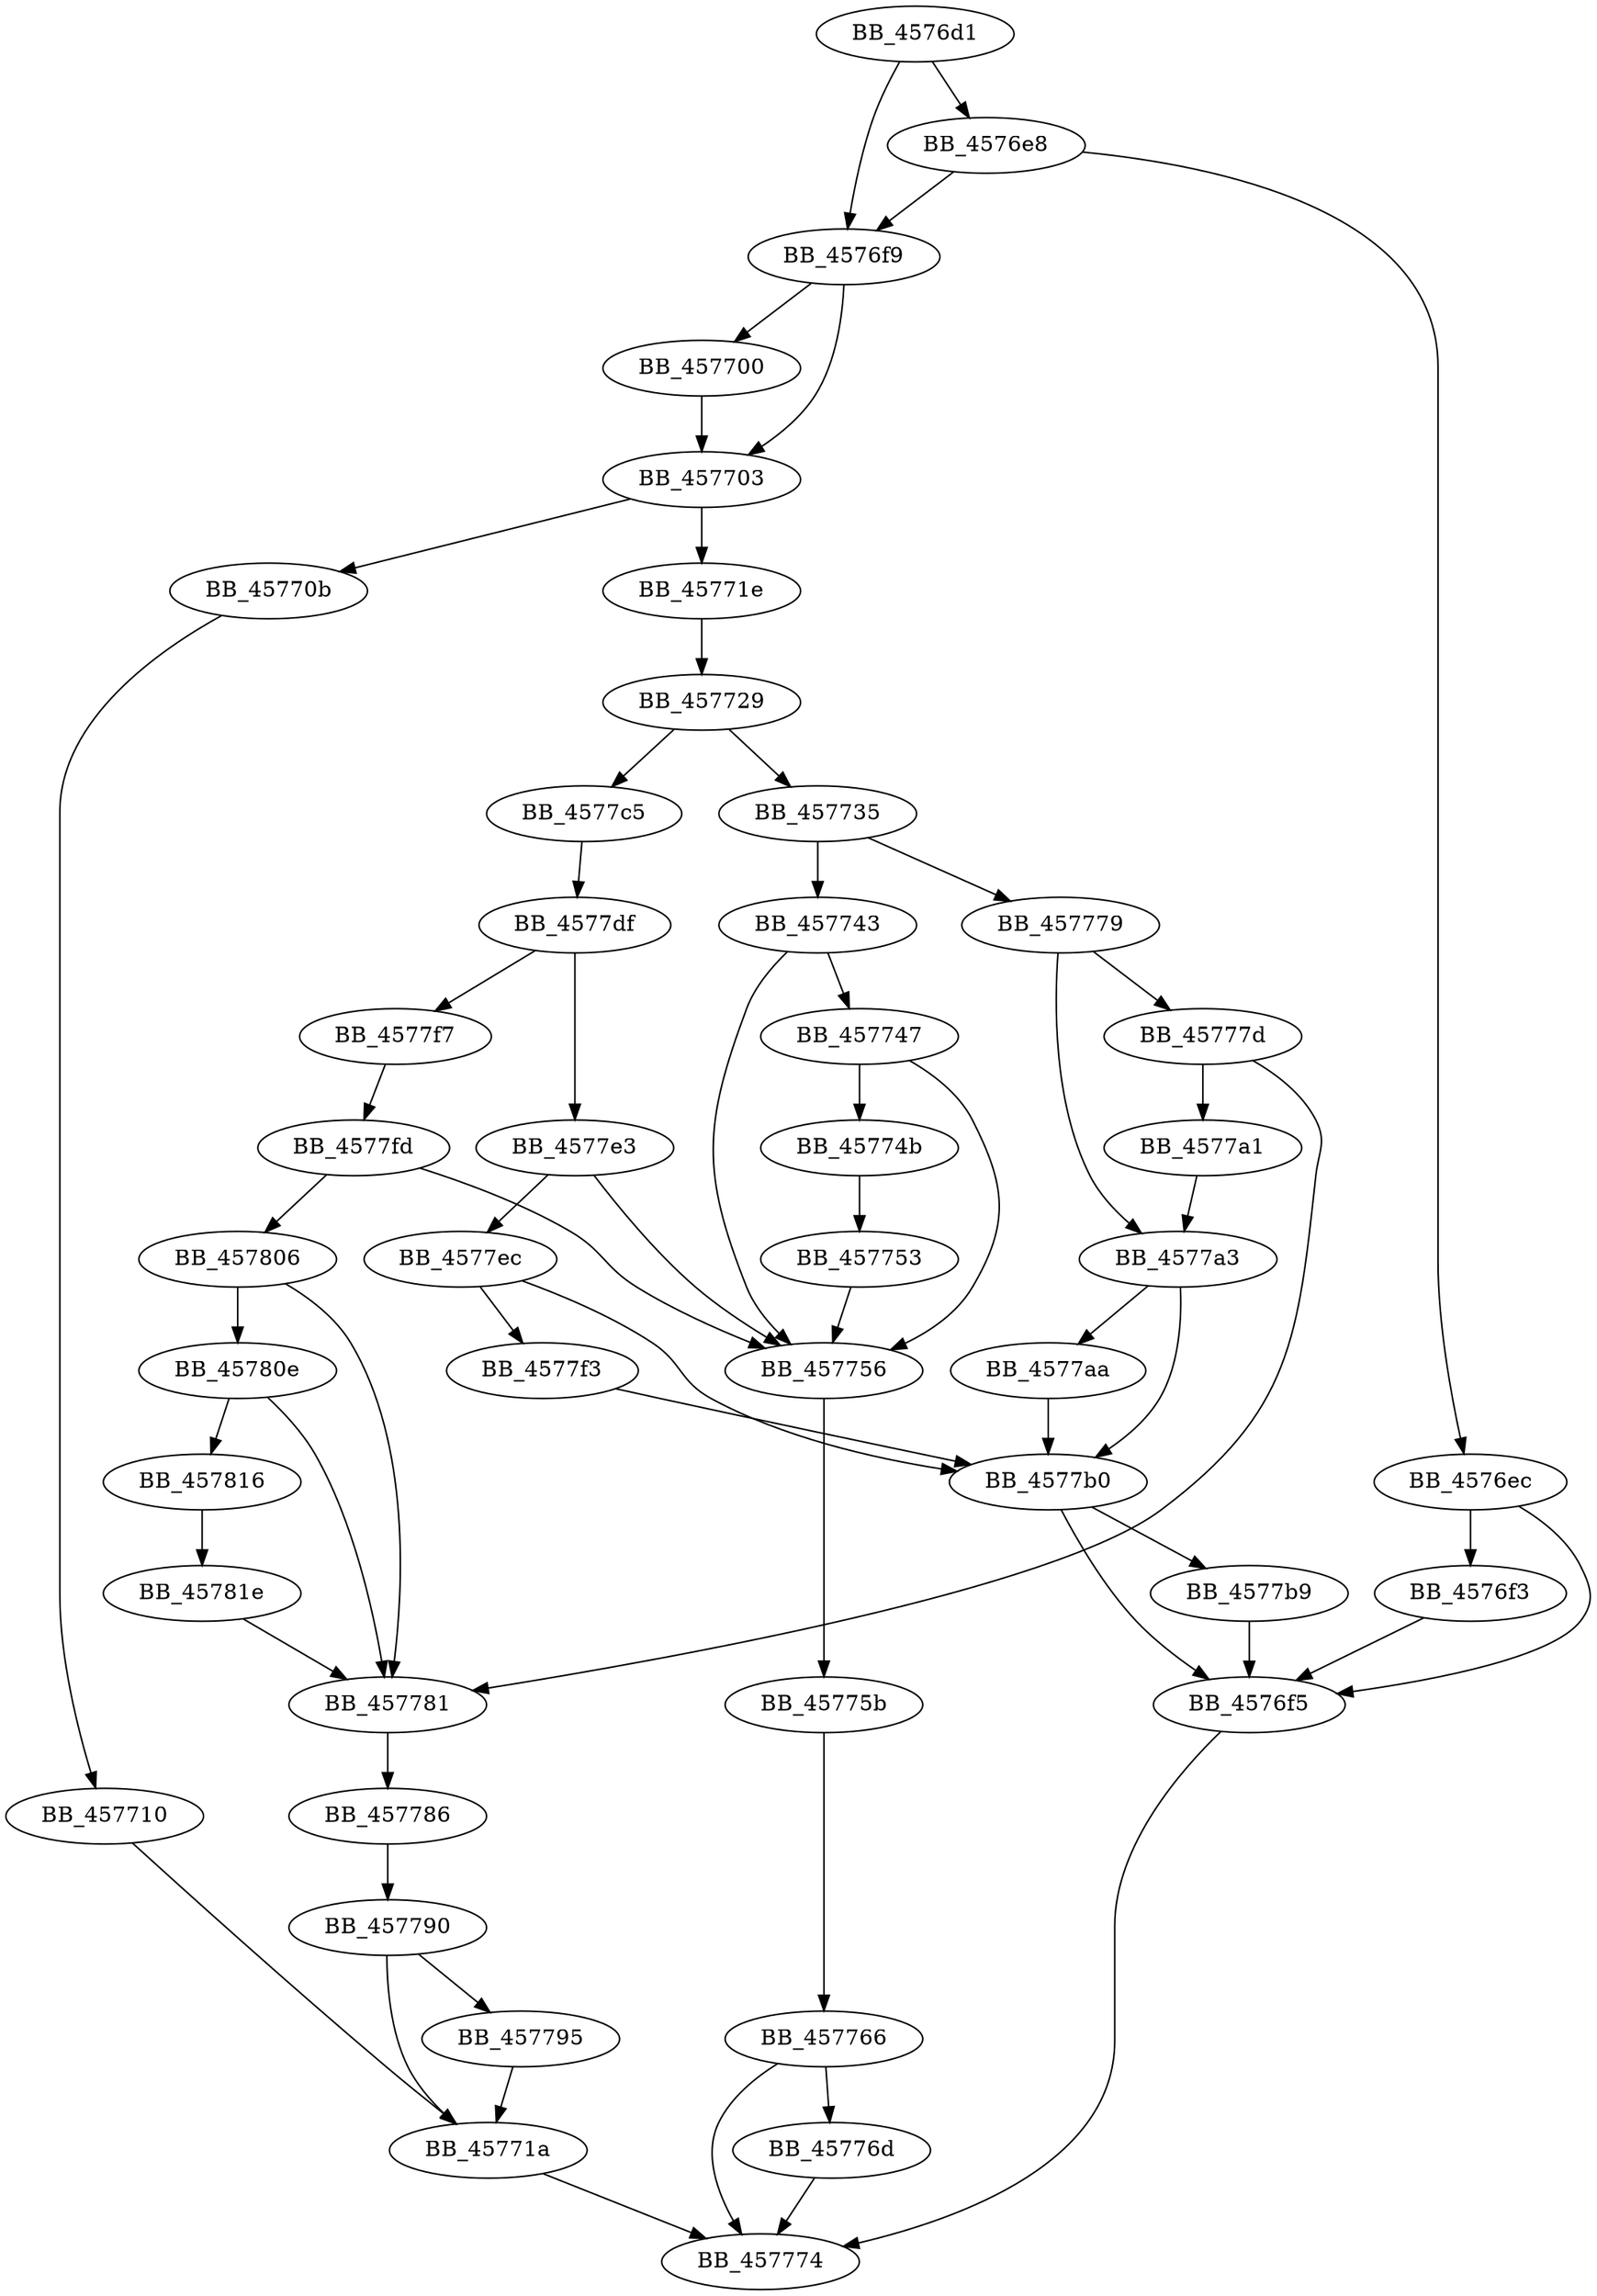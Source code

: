 DiGraph sub_4576D1{
BB_4576d1->BB_4576e8
BB_4576d1->BB_4576f9
BB_4576e8->BB_4576ec
BB_4576e8->BB_4576f9
BB_4576ec->BB_4576f3
BB_4576ec->BB_4576f5
BB_4576f3->BB_4576f5
BB_4576f5->BB_457774
BB_4576f9->BB_457700
BB_4576f9->BB_457703
BB_457700->BB_457703
BB_457703->BB_45770b
BB_457703->BB_45771e
BB_45770b->BB_457710
BB_457710->BB_45771a
BB_45771a->BB_457774
BB_45771e->BB_457729
BB_457729->BB_457735
BB_457729->BB_4577c5
BB_457735->BB_457743
BB_457735->BB_457779
BB_457743->BB_457747
BB_457743->BB_457756
BB_457747->BB_45774b
BB_457747->BB_457756
BB_45774b->BB_457753
BB_457753->BB_457756
BB_457756->BB_45775b
BB_45775b->BB_457766
BB_457766->BB_45776d
BB_457766->BB_457774
BB_45776d->BB_457774
BB_457779->BB_45777d
BB_457779->BB_4577a3
BB_45777d->BB_457781
BB_45777d->BB_4577a1
BB_457781->BB_457786
BB_457786->BB_457790
BB_457790->BB_45771a
BB_457790->BB_457795
BB_457795->BB_45771a
BB_4577a1->BB_4577a3
BB_4577a3->BB_4577aa
BB_4577a3->BB_4577b0
BB_4577aa->BB_4577b0
BB_4577b0->BB_4576f5
BB_4577b0->BB_4577b9
BB_4577b9->BB_4576f5
BB_4577c5->BB_4577df
BB_4577df->BB_4577e3
BB_4577df->BB_4577f7
BB_4577e3->BB_457756
BB_4577e3->BB_4577ec
BB_4577ec->BB_4577b0
BB_4577ec->BB_4577f3
BB_4577f3->BB_4577b0
BB_4577f7->BB_4577fd
BB_4577fd->BB_457756
BB_4577fd->BB_457806
BB_457806->BB_457781
BB_457806->BB_45780e
BB_45780e->BB_457781
BB_45780e->BB_457816
BB_457816->BB_45781e
BB_45781e->BB_457781
}
